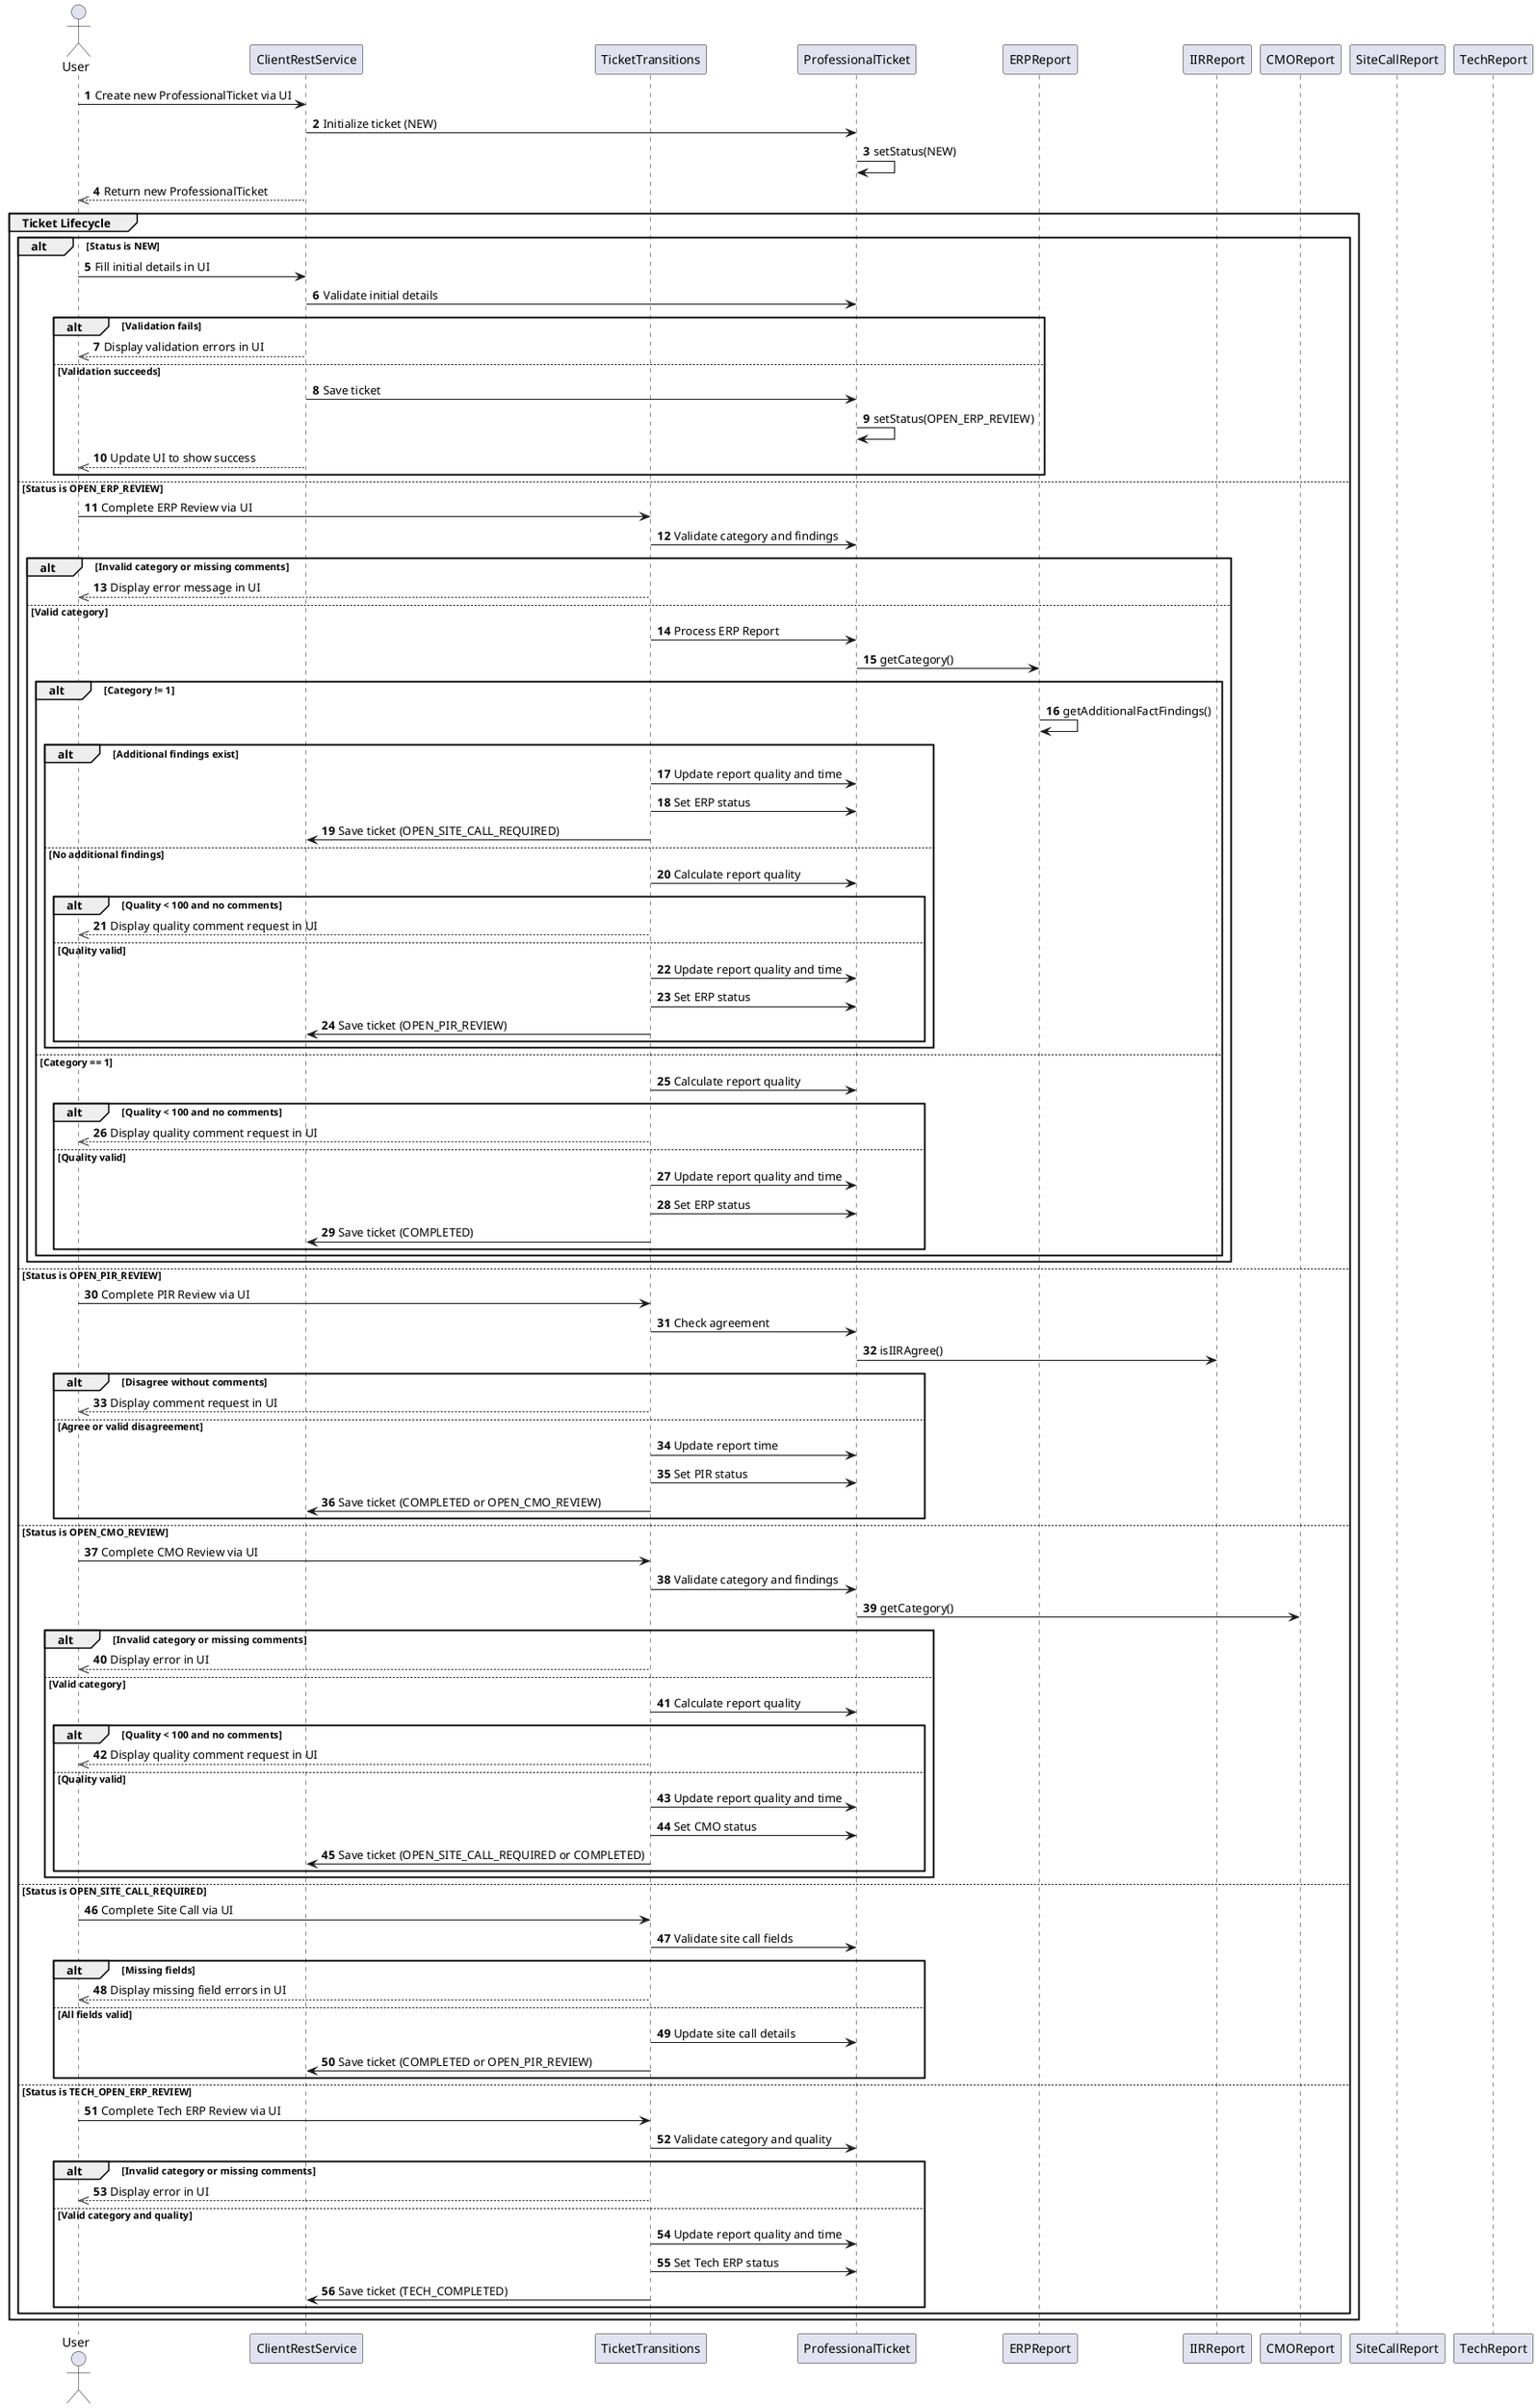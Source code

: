 @startuml
actor User
participant ClientRestService
participant TicketTransitions
participant ProfessionalTicket
participant ERPReport
participant IIRReport
participant CMOReport
participant SiteCallReport
participant TechReport

autonumber

User -> ClientRestService : Create new ProfessionalTicket via UI
ClientRestService -> ProfessionalTicket : Initialize ticket (NEW)
ProfessionalTicket -> ProfessionalTicket : setStatus(NEW)
ClientRestService -->> User : Return new ProfessionalTicket

group Ticket Lifecycle
    alt Status is NEW
        User -> ClientRestService : Fill initial details in UI
        ClientRestService -> ProfessionalTicket : Validate initial details
        alt Validation fails
            ClientRestService -->> User : Display validation errors in UI
        else Validation succeeds
            ClientRestService -> ProfessionalTicket : Save ticket
            ProfessionalTicket -> ProfessionalTicket : setStatus(OPEN_ERP_REVIEW)
            ClientRestService -->> User : Update UI to show success
        end
    else Status is OPEN_ERP_REVIEW
        User -> TicketTransitions : Complete ERP Review via UI
        TicketTransitions -> ProfessionalTicket : Validate category and findings
        alt Invalid category or missing comments
            TicketTransitions -->> User : Display error message in UI
        else Valid category
            TicketTransitions -> ProfessionalTicket : Process ERP Report
            ProfessionalTicket -> ERPReport : getCategory()
            alt Category != 1
                ERPReport -> ERPReport : getAdditionalFactFindings()
                alt Additional findings exist
                    TicketTransitions -> ProfessionalTicket : Update report quality and time
                    TicketTransitions -> ProfessionalTicket : Set ERP status
                    TicketTransitions -> ClientRestService : Save ticket (OPEN_SITE_CALL_REQUIRED)
                else No additional findings
                    TicketTransitions -> ProfessionalTicket : Calculate report quality
                    alt Quality < 100 and no comments
                        TicketTransitions -->> User : Display quality comment request in UI
                    else Quality valid
                        TicketTransitions -> ProfessionalTicket : Update report quality and time
                        TicketTransitions -> ProfessionalTicket : Set ERP status
                        TicketTransitions -> ClientRestService : Save ticket (OPEN_PIR_REVIEW)
                    end
                end
            else Category == 1
                TicketTransitions -> ProfessionalTicket : Calculate report quality
                alt Quality < 100 and no comments
                    TicketTransitions -->> User : Display quality comment request in UI
                else Quality valid
                    TicketTransitions -> ProfessionalTicket : Update report quality and time
                    TicketTransitions -> ProfessionalTicket : Set ERP status
                    TicketTransitions -> ClientRestService : Save ticket (COMPLETED)
                end
            end
        end
    else Status is OPEN_PIR_REVIEW
        User -> TicketTransitions : Complete PIR Review via UI
        TicketTransitions -> ProfessionalTicket : Check agreement
        ProfessionalTicket -> IIRReport : isIIRAgree()
        alt Disagree without comments
            TicketTransitions -->> User : Display comment request in UI
        else Agree or valid disagreement
            TicketTransitions -> ProfessionalTicket : Update report time
            TicketTransitions -> ProfessionalTicket : Set PIR status
            TicketTransitions -> ClientRestService : Save ticket (COMPLETED or OPEN_CMO_REVIEW)
        end
    else Status is OPEN_CMO_REVIEW
        User -> TicketTransitions : Complete CMO Review via UI
        TicketTransitions -> ProfessionalTicket : Validate category and findings
        ProfessionalTicket -> CMOReport : getCategory()
        alt Invalid category or missing comments
            TicketTransitions -->> User : Display error in UI
        else Valid category
            TicketTransitions -> ProfessionalTicket : Calculate report quality
            alt Quality < 100 and no comments
                TicketTransitions -->> User : Display quality comment request in UI
            else Quality valid
                TicketTransitions -> ProfessionalTicket : Update report quality and time
                TicketTransitions -> ProfessionalTicket : Set CMO status
                TicketTransitions -> ClientRestService : Save ticket (OPEN_SITE_CALL_REQUIRED or COMPLETED)
            end
        end
    else Status is OPEN_SITE_CALL_REQUIRED
        User -> TicketTransitions : Complete Site Call via UI
        TicketTransitions -> ProfessionalTicket : Validate site call fields
        alt Missing fields
            TicketTransitions -->> User : Display missing field errors in UI
        else All fields valid
            TicketTransitions -> ProfessionalTicket : Update site call details
            TicketTransitions -> ClientRestService : Save ticket (COMPLETED or OPEN_PIR_REVIEW)
        end
    else Status is TECH_OPEN_ERP_REVIEW
        User -> TicketTransitions : Complete Tech ERP Review via UI
        TicketTransitions -> ProfessionalTicket : Validate category and quality
        alt Invalid category or missing comments
            TicketTransitions -->> User : Display error in UI
        else Valid category and quality
            TicketTransitions -> ProfessionalTicket : Update report quality and time
            TicketTransitions -> ProfessionalTicket : Set Tech ERP status
            TicketTransitions -> ClientRestService : Save ticket (TECH_COMPLETED)
        end
    end
end
@enduml